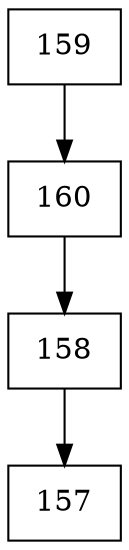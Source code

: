 digraph G {
  node [shape=record];
  node0 [label="{159}"];
  node0 -> node1;
  node1 [label="{160}"];
  node1 -> node2;
  node2 [label="{158}"];
  node2 -> node3;
  node3 [label="{157}"];
}
